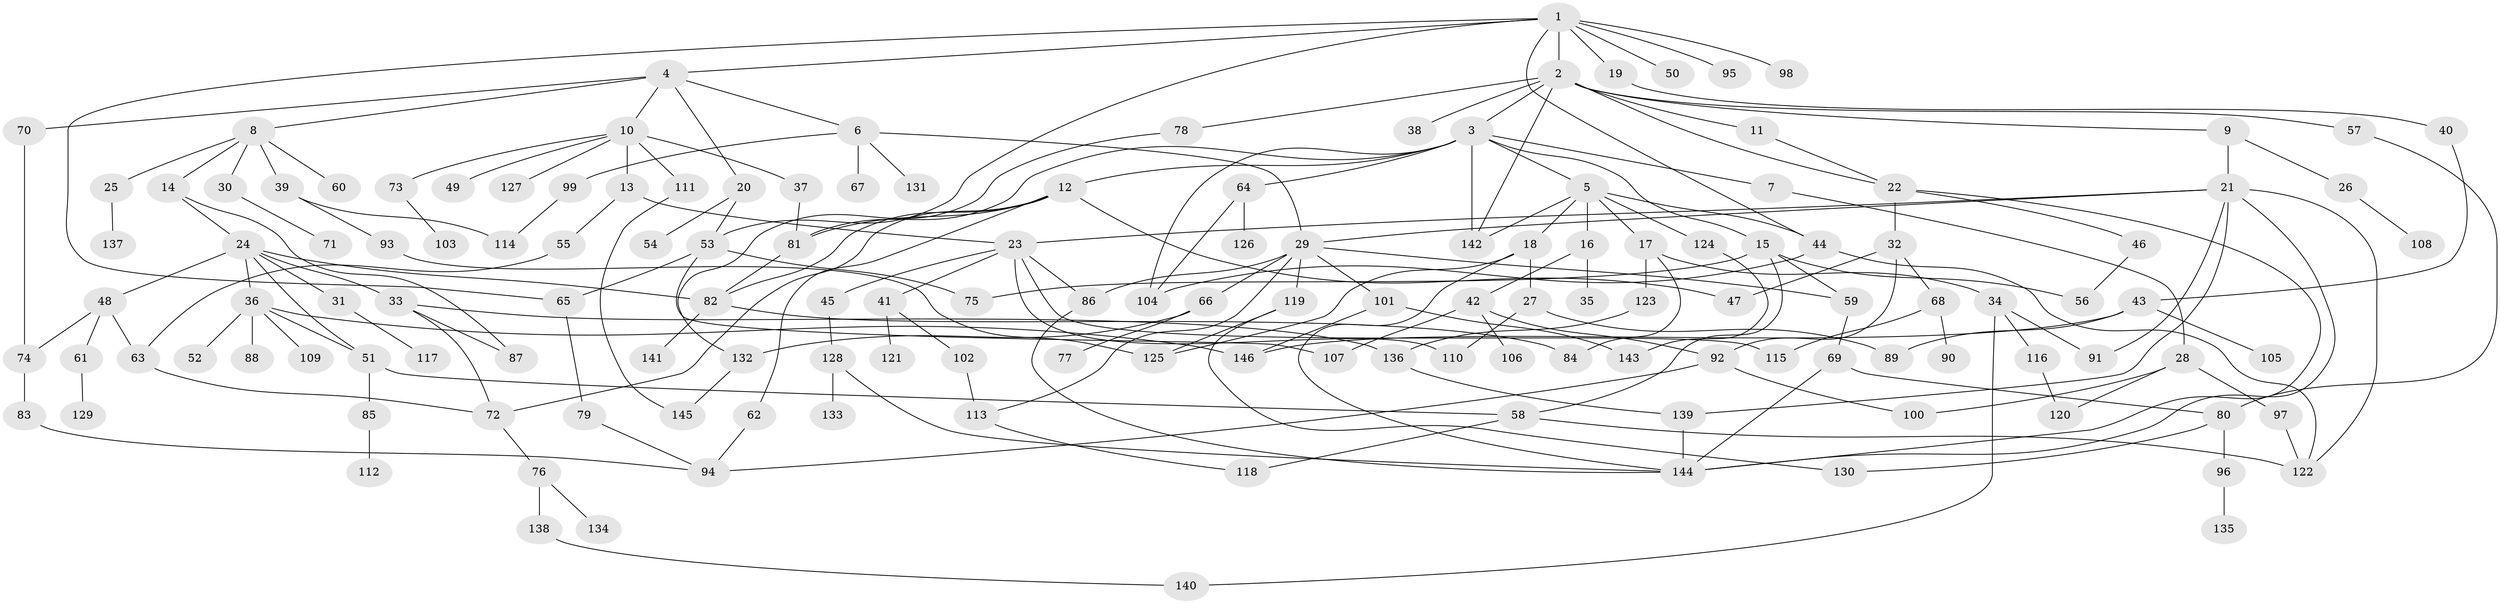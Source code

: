 // Generated by graph-tools (version 1.1) at 2025/25/03/09/25 03:25:31]
// undirected, 146 vertices, 207 edges
graph export_dot {
graph [start="1"]
  node [color=gray90,style=filled];
  1;
  2;
  3;
  4;
  5;
  6;
  7;
  8;
  9;
  10;
  11;
  12;
  13;
  14;
  15;
  16;
  17;
  18;
  19;
  20;
  21;
  22;
  23;
  24;
  25;
  26;
  27;
  28;
  29;
  30;
  31;
  32;
  33;
  34;
  35;
  36;
  37;
  38;
  39;
  40;
  41;
  42;
  43;
  44;
  45;
  46;
  47;
  48;
  49;
  50;
  51;
  52;
  53;
  54;
  55;
  56;
  57;
  58;
  59;
  60;
  61;
  62;
  63;
  64;
  65;
  66;
  67;
  68;
  69;
  70;
  71;
  72;
  73;
  74;
  75;
  76;
  77;
  78;
  79;
  80;
  81;
  82;
  83;
  84;
  85;
  86;
  87;
  88;
  89;
  90;
  91;
  92;
  93;
  94;
  95;
  96;
  97;
  98;
  99;
  100;
  101;
  102;
  103;
  104;
  105;
  106;
  107;
  108;
  109;
  110;
  111;
  112;
  113;
  114;
  115;
  116;
  117;
  118;
  119;
  120;
  121;
  122;
  123;
  124;
  125;
  126;
  127;
  128;
  129;
  130;
  131;
  132;
  133;
  134;
  135;
  136;
  137;
  138;
  139;
  140;
  141;
  142;
  143;
  144;
  145;
  146;
  1 -- 2;
  1 -- 4;
  1 -- 19;
  1 -- 50;
  1 -- 65;
  1 -- 95;
  1 -- 98;
  1 -- 53;
  1 -- 44;
  2 -- 3;
  2 -- 9;
  2 -- 11;
  2 -- 38;
  2 -- 57;
  2 -- 78;
  2 -- 142;
  2 -- 22;
  3 -- 5;
  3 -- 7;
  3 -- 12;
  3 -- 15;
  3 -- 64;
  3 -- 81;
  3 -- 104;
  3 -- 142;
  4 -- 6;
  4 -- 8;
  4 -- 10;
  4 -- 20;
  4 -- 70;
  5 -- 16;
  5 -- 17;
  5 -- 18;
  5 -- 44;
  5 -- 124;
  5 -- 142;
  6 -- 67;
  6 -- 99;
  6 -- 131;
  6 -- 29;
  7 -- 28;
  8 -- 14;
  8 -- 25;
  8 -- 30;
  8 -- 39;
  8 -- 60;
  9 -- 21;
  9 -- 26;
  10 -- 13;
  10 -- 37;
  10 -- 49;
  10 -- 73;
  10 -- 111;
  10 -- 127;
  11 -- 22;
  12 -- 62;
  12 -- 82;
  12 -- 47;
  12 -- 72;
  12 -- 81;
  13 -- 55;
  13 -- 23;
  14 -- 24;
  14 -- 87;
  15 -- 56;
  15 -- 58;
  15 -- 75;
  15 -- 59;
  16 -- 35;
  16 -- 42;
  17 -- 34;
  17 -- 123;
  17 -- 84;
  18 -- 27;
  18 -- 144;
  18 -- 125;
  19 -- 40;
  20 -- 53;
  20 -- 54;
  21 -- 23;
  21 -- 29;
  21 -- 139;
  21 -- 144;
  21 -- 91;
  21 -- 122;
  22 -- 32;
  22 -- 46;
  22 -- 144;
  23 -- 41;
  23 -- 45;
  23 -- 110;
  23 -- 115;
  23 -- 86;
  24 -- 31;
  24 -- 33;
  24 -- 36;
  24 -- 48;
  24 -- 82;
  24 -- 51;
  25 -- 137;
  26 -- 108;
  27 -- 89;
  27 -- 110;
  28 -- 97;
  28 -- 120;
  28 -- 100;
  29 -- 59;
  29 -- 66;
  29 -- 86;
  29 -- 101;
  29 -- 113;
  29 -- 119;
  30 -- 71;
  31 -- 117;
  32 -- 47;
  32 -- 68;
  32 -- 92;
  33 -- 136;
  33 -- 87;
  33 -- 72;
  34 -- 91;
  34 -- 116;
  34 -- 140;
  36 -- 51;
  36 -- 52;
  36 -- 88;
  36 -- 109;
  36 -- 146;
  37 -- 81;
  39 -- 93;
  39 -- 114;
  40 -- 43;
  41 -- 102;
  41 -- 121;
  42 -- 106;
  42 -- 107;
  42 -- 92;
  43 -- 89;
  43 -- 105;
  43 -- 146;
  44 -- 104;
  44 -- 122;
  45 -- 128;
  46 -- 56;
  48 -- 61;
  48 -- 63;
  48 -- 74;
  51 -- 85;
  51 -- 58;
  53 -- 75;
  53 -- 107;
  53 -- 65;
  55 -- 63;
  57 -- 80;
  58 -- 118;
  58 -- 122;
  59 -- 69;
  61 -- 129;
  62 -- 94;
  63 -- 72;
  64 -- 126;
  64 -- 104;
  65 -- 79;
  66 -- 77;
  66 -- 132;
  68 -- 90;
  68 -- 115;
  69 -- 144;
  69 -- 80;
  70 -- 74;
  72 -- 76;
  73 -- 103;
  74 -- 83;
  76 -- 134;
  76 -- 138;
  78 -- 132;
  79 -- 94;
  80 -- 96;
  80 -- 130;
  81 -- 82;
  82 -- 84;
  82 -- 141;
  83 -- 94;
  85 -- 112;
  86 -- 144;
  92 -- 100;
  92 -- 94;
  93 -- 125;
  96 -- 135;
  97 -- 122;
  99 -- 114;
  101 -- 146;
  101 -- 143;
  102 -- 113;
  111 -- 145;
  113 -- 118;
  116 -- 120;
  119 -- 125;
  119 -- 130;
  123 -- 136;
  124 -- 143;
  128 -- 133;
  128 -- 144;
  132 -- 145;
  136 -- 139;
  138 -- 140;
  139 -- 144;
}
